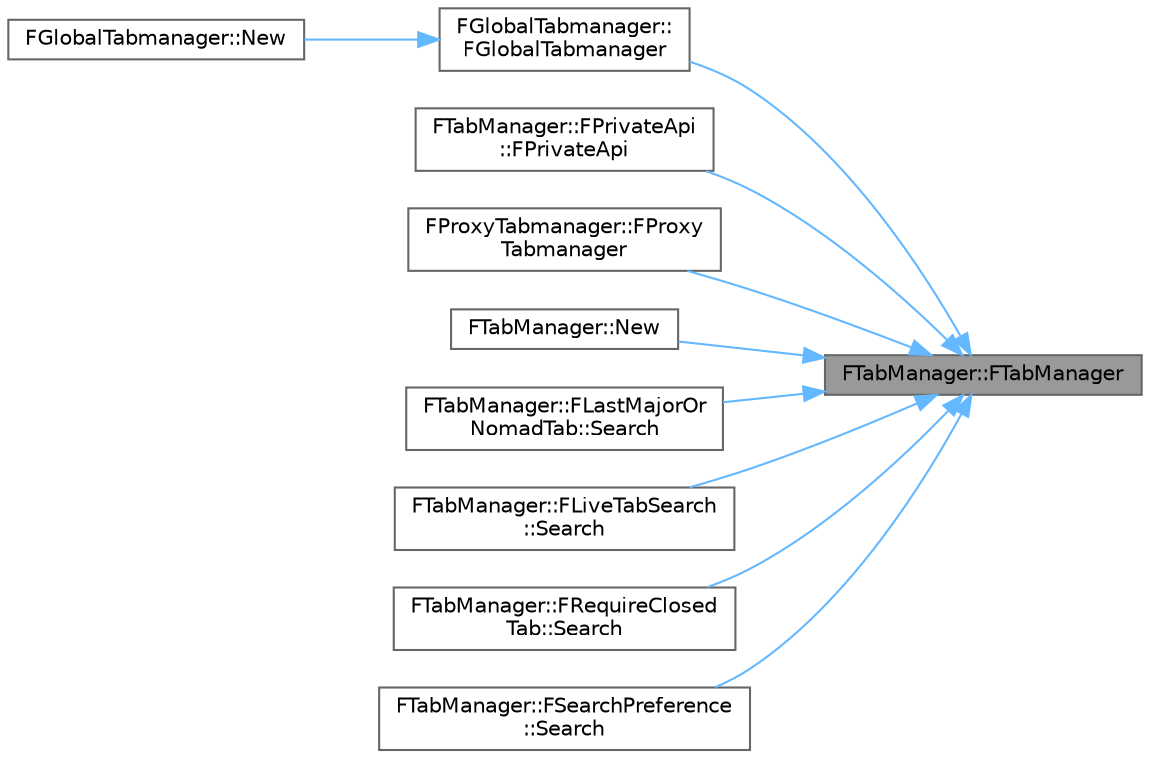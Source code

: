 digraph "FTabManager::FTabManager"
{
 // INTERACTIVE_SVG=YES
 // LATEX_PDF_SIZE
  bgcolor="transparent";
  edge [fontname=Helvetica,fontsize=10,labelfontname=Helvetica,labelfontsize=10];
  node [fontname=Helvetica,fontsize=10,shape=box,height=0.2,width=0.4];
  rankdir="RL";
  Node1 [id="Node000001",label="FTabManager::FTabManager",height=0.2,width=0.4,color="gray40", fillcolor="grey60", style="filled", fontcolor="black",tooltip=" "];
  Node1 -> Node2 [id="edge1_Node000001_Node000002",dir="back",color="steelblue1",style="solid",tooltip=" "];
  Node2 [id="Node000002",label="FGlobalTabmanager::\lFGlobalTabmanager",height=0.2,width=0.4,color="grey40", fillcolor="white", style="filled",URL="$d9/df9/classFGlobalTabmanager.html#add77a7ec33e113e4a723e2ca56d143ec",tooltip=" "];
  Node2 -> Node3 [id="edge2_Node000002_Node000003",dir="back",color="steelblue1",style="solid",tooltip=" "];
  Node3 [id="Node000003",label="FGlobalTabmanager::New",height=0.2,width=0.4,color="grey40", fillcolor="white", style="filled",URL="$d9/df9/classFGlobalTabmanager.html#a4a6c3c7d1f51ffd50becd6eb6356c565",tooltip=" "];
  Node1 -> Node4 [id="edge3_Node000001_Node000004",dir="back",color="steelblue1",style="solid",tooltip=" "];
  Node4 [id="Node000004",label="FTabManager::FPrivateApi\l::FPrivateApi",height=0.2,width=0.4,color="grey40", fillcolor="white", style="filled",URL="$dc/df0/classFTabManager_1_1FPrivateApi.html#a53236523d3fb2594b671b9f320dd2880",tooltip=" "];
  Node1 -> Node5 [id="edge4_Node000001_Node000005",dir="back",color="steelblue1",style="solid",tooltip=" "];
  Node5 [id="Node000005",label="FProxyTabmanager::FProxy\lTabmanager",height=0.2,width=0.4,color="grey40", fillcolor="white", style="filled",URL="$d2/d7a/classFProxyTabmanager.html#ac506a4922fc430e082d90ca08903922e",tooltip=" "];
  Node1 -> Node6 [id="edge5_Node000001_Node000006",dir="back",color="steelblue1",style="solid",tooltip=" "];
  Node6 [id="Node000006",label="FTabManager::New",height=0.2,width=0.4,color="grey40", fillcolor="white", style="filled",URL="$d5/d85/classFTabManager.html#a164a6096679007022eccdee5853e75ee",tooltip=" "];
  Node1 -> Node7 [id="edge6_Node000001_Node000007",dir="back",color="steelblue1",style="solid",tooltip=" "];
  Node7 [id="Node000007",label="FTabManager::FLastMajorOr\lNomadTab::Search",height=0.2,width=0.4,color="grey40", fillcolor="white", style="filled",URL="$d4/da4/classFTabManager_1_1FLastMajorOrNomadTab.html#a103c64c1bb880a43a3fedf4048f73a01",tooltip=" "];
  Node1 -> Node8 [id="edge7_Node000001_Node000008",dir="back",color="steelblue1",style="solid",tooltip=" "];
  Node8 [id="Node000008",label="FTabManager::FLiveTabSearch\l::Search",height=0.2,width=0.4,color="grey40", fillcolor="white", style="filled",URL="$d1/d19/classFTabManager_1_1FLiveTabSearch.html#a1f41f36165cff32593348f96cd789cc0",tooltip=" "];
  Node1 -> Node9 [id="edge8_Node000001_Node000009",dir="back",color="steelblue1",style="solid",tooltip=" "];
  Node9 [id="Node000009",label="FTabManager::FRequireClosed\lTab::Search",height=0.2,width=0.4,color="grey40", fillcolor="white", style="filled",URL="$d0/da8/classFTabManager_1_1FRequireClosedTab.html#ad078ec2fd6f4e023bc9f1b57fe974d6a",tooltip=" "];
  Node1 -> Node10 [id="edge9_Node000001_Node000010",dir="back",color="steelblue1",style="solid",tooltip=" "];
  Node10 [id="Node000010",label="FTabManager::FSearchPreference\l::Search",height=0.2,width=0.4,color="grey40", fillcolor="white", style="filled",URL="$dc/d37/classFTabManager_1_1FSearchPreference.html#acce77991260aa16aa00cda117b2f2a7f",tooltip=" "];
}
